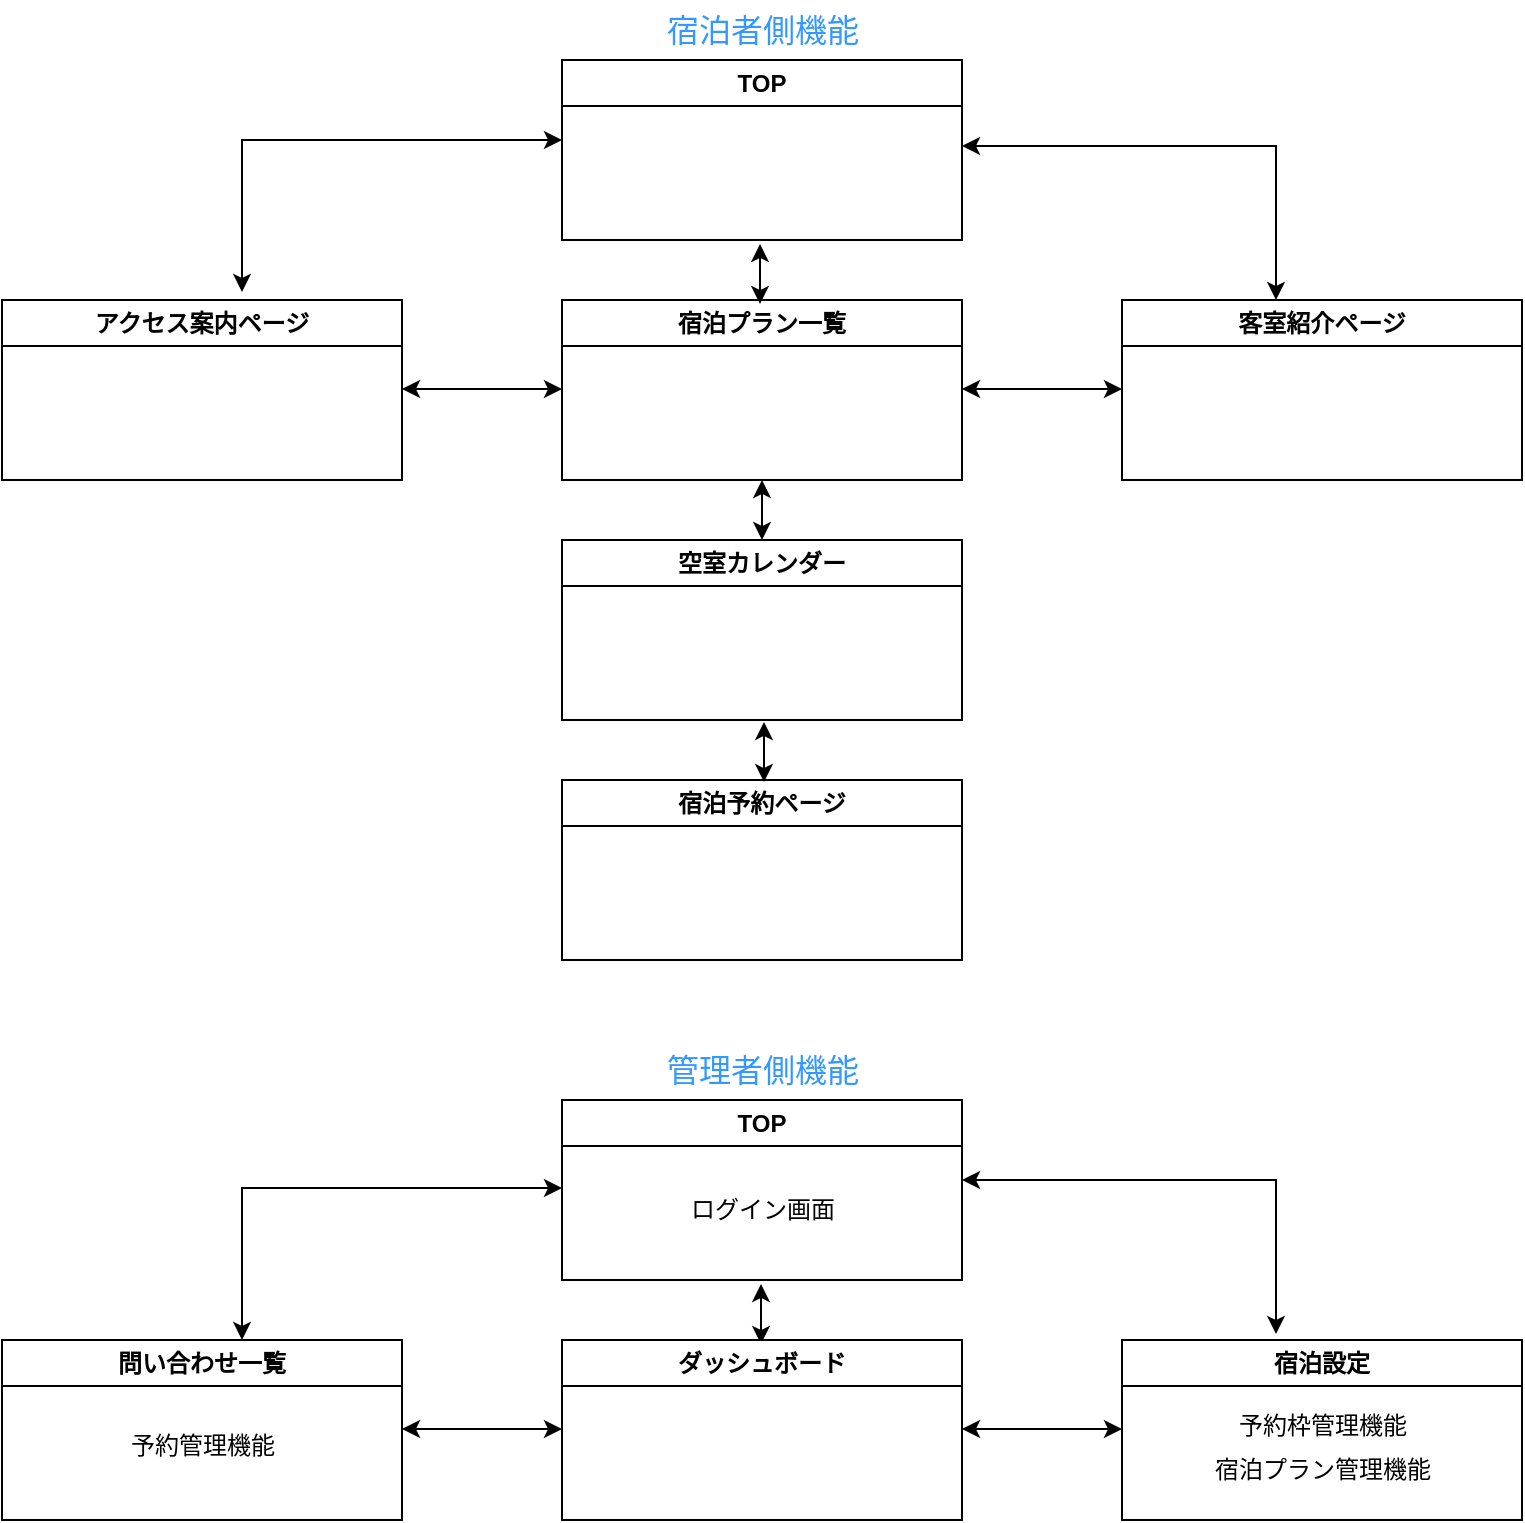 <mxfile version="24.7.2" type="device">
  <diagram id="R2lEEEUBdFMjLlhIrx00" name="Page-1">
    <mxGraphModel dx="914" dy="617" grid="1" gridSize="10" guides="1" tooltips="1" connect="1" arrows="1" fold="1" page="1" pageScale="1" pageWidth="850" pageHeight="1100" math="0" shadow="0" extFonts="Permanent Marker^https://fonts.googleapis.com/css?family=Permanent+Marker">
      <root>
        <mxCell id="0" />
        <mxCell id="1" parent="0" />
        <mxCell id="dzikB0RPCeivPOqd4FYt-2" value="TOP" style="swimlane;whiteSpace=wrap;html=1;" vertex="1" parent="1">
          <mxGeometry x="320" y="40" width="200" height="90" as="geometry" />
        </mxCell>
        <mxCell id="dzikB0RPCeivPOqd4FYt-3" value="アクセス案内ページ" style="swimlane;whiteSpace=wrap;html=1;" vertex="1" parent="1">
          <mxGeometry x="40" y="160" width="200" height="90" as="geometry" />
        </mxCell>
        <mxCell id="dzikB0RPCeivPOqd4FYt-5" value="客室紹介ページ" style="swimlane;whiteSpace=wrap;html=1;" vertex="1" parent="1">
          <mxGeometry x="600" y="160" width="200" height="90" as="geometry" />
        </mxCell>
        <mxCell id="dzikB0RPCeivPOqd4FYt-7" value="宿泊プラン一覧" style="swimlane;whiteSpace=wrap;html=1;" vertex="1" parent="1">
          <mxGeometry x="320" y="160" width="200" height="90" as="geometry" />
        </mxCell>
        <mxCell id="dzikB0RPCeivPOqd4FYt-8" value="空室カレンダー" style="swimlane;whiteSpace=wrap;html=1;" vertex="1" parent="1">
          <mxGeometry x="320" y="280" width="200" height="90" as="geometry">
            <mxRectangle x="330" y="320" width="120" height="30" as="alternateBounds" />
          </mxGeometry>
        </mxCell>
        <mxCell id="dzikB0RPCeivPOqd4FYt-9" value="宿泊予約ページ" style="swimlane;whiteSpace=wrap;html=1;" vertex="1" parent="1">
          <mxGeometry x="320" y="400" width="200" height="90" as="geometry" />
        </mxCell>
        <mxCell id="dzikB0RPCeivPOqd4FYt-12" value="" style="endArrow=classic;startArrow=classic;html=1;rounded=0;" edge="1" parent="1">
          <mxGeometry width="50" height="50" relative="1" as="geometry">
            <mxPoint x="240" y="204.5" as="sourcePoint" />
            <mxPoint x="320" y="204.5" as="targetPoint" />
          </mxGeometry>
        </mxCell>
        <mxCell id="dzikB0RPCeivPOqd4FYt-13" value="" style="endArrow=classic;startArrow=classic;html=1;rounded=0;" edge="1" parent="1">
          <mxGeometry width="50" height="50" relative="1" as="geometry">
            <mxPoint x="520" y="204.5" as="sourcePoint" />
            <mxPoint x="600" y="204.5" as="targetPoint" />
            <Array as="points">
              <mxPoint x="560" y="204.5" />
            </Array>
          </mxGeometry>
        </mxCell>
        <mxCell id="dzikB0RPCeivPOqd4FYt-15" value="" style="endArrow=classic;startArrow=classic;html=1;rounded=0;" edge="1" parent="1">
          <mxGeometry width="50" height="50" relative="1" as="geometry">
            <mxPoint x="419" y="162" as="sourcePoint" />
            <mxPoint x="419" y="132" as="targetPoint" />
          </mxGeometry>
        </mxCell>
        <mxCell id="dzikB0RPCeivPOqd4FYt-16" value="" style="endArrow=classic;startArrow=classic;html=1;rounded=0;" edge="1" parent="1">
          <mxGeometry width="50" height="50" relative="1" as="geometry">
            <mxPoint x="420" y="280" as="sourcePoint" />
            <mxPoint x="420" y="250" as="targetPoint" />
          </mxGeometry>
        </mxCell>
        <mxCell id="dzikB0RPCeivPOqd4FYt-17" value="" style="endArrow=classic;startArrow=classic;html=1;rounded=0;" edge="1" parent="1">
          <mxGeometry width="50" height="50" relative="1" as="geometry">
            <mxPoint x="421" y="401" as="sourcePoint" />
            <mxPoint x="421" y="371" as="targetPoint" />
          </mxGeometry>
        </mxCell>
        <mxCell id="dzikB0RPCeivPOqd4FYt-18" value="" style="endArrow=classic;startArrow=classic;html=1;rounded=0;" edge="1" parent="1">
          <mxGeometry width="50" height="50" relative="1" as="geometry">
            <mxPoint x="320" y="80" as="sourcePoint" />
            <mxPoint x="160" y="156" as="targetPoint" />
            <Array as="points">
              <mxPoint x="160" y="80" />
            </Array>
          </mxGeometry>
        </mxCell>
        <mxCell id="dzikB0RPCeivPOqd4FYt-19" value="" style="endArrow=classic;startArrow=classic;html=1;rounded=0;entryX=0.435;entryY=-0.033;entryDx=0;entryDy=0;entryPerimeter=0;" edge="1" parent="1">
          <mxGeometry width="50" height="50" relative="1" as="geometry">
            <mxPoint x="520" y="83" as="sourcePoint" />
            <mxPoint x="677" y="160.0" as="targetPoint" />
            <Array as="points">
              <mxPoint x="677" y="82.97" />
            </Array>
          </mxGeometry>
        </mxCell>
        <mxCell id="dzikB0RPCeivPOqd4FYt-20" value="&lt;font color=&quot;#3399ff&quot; style=&quot;font-size: 16px;&quot;&gt;宿泊者側機能&lt;/font&gt;" style="text;html=1;align=center;verticalAlign=middle;resizable=0;points=[];autosize=1;" vertex="1" parent="1">
          <mxGeometry x="360" y="10" width="120" height="30" as="geometry" />
        </mxCell>
        <mxCell id="dzikB0RPCeivPOqd4FYt-21" value="&lt;font color=&quot;#3399ff&quot; style=&quot;font-size: 16px;&quot;&gt;管理者側機能&lt;/font&gt;" style="text;html=1;align=center;verticalAlign=middle;resizable=0;points=[];autosize=1;strokeColor=none;fillColor=none;" vertex="1" parent="1">
          <mxGeometry x="360" y="530" width="120" height="30" as="geometry" />
        </mxCell>
        <mxCell id="dzikB0RPCeivPOqd4FYt-22" value="TOP" style="swimlane;whiteSpace=wrap;html=1;" vertex="1" parent="1">
          <mxGeometry x="320" y="560" width="200" height="90" as="geometry" />
        </mxCell>
        <mxCell id="dzikB0RPCeivPOqd4FYt-23" value="ログイン画面" style="text;html=1;align=center;verticalAlign=middle;resizable=0;points=[];autosize=1;strokeColor=none;fillColor=none;" vertex="1" parent="dzikB0RPCeivPOqd4FYt-22">
          <mxGeometry x="55" y="40" width="90" height="30" as="geometry" />
        </mxCell>
        <mxCell id="dzikB0RPCeivPOqd4FYt-26" value="" style="endArrow=classic;startArrow=classic;html=1;rounded=0;" edge="1" parent="1">
          <mxGeometry width="50" height="50" relative="1" as="geometry">
            <mxPoint x="419.5" y="682" as="sourcePoint" />
            <mxPoint x="419.5" y="652" as="targetPoint" />
          </mxGeometry>
        </mxCell>
        <mxCell id="dzikB0RPCeivPOqd4FYt-27" value="ダッシュボード" style="swimlane;whiteSpace=wrap;html=1;" vertex="1" parent="1">
          <mxGeometry x="320" y="680" width="200" height="90" as="geometry" />
        </mxCell>
        <mxCell id="dzikB0RPCeivPOqd4FYt-29" value="問い合わせ一覧" style="swimlane;whiteSpace=wrap;html=1;" vertex="1" parent="1">
          <mxGeometry x="40" y="680" width="200" height="90" as="geometry" />
        </mxCell>
        <mxCell id="dzikB0RPCeivPOqd4FYt-31" value="予約管理機能" style="text;html=1;align=center;verticalAlign=middle;resizable=0;points=[];autosize=1;strokeColor=none;fillColor=none;" vertex="1" parent="dzikB0RPCeivPOqd4FYt-29">
          <mxGeometry x="50" y="38" width="100" height="30" as="geometry" />
        </mxCell>
        <mxCell id="dzikB0RPCeivPOqd4FYt-32" value="宿泊設定" style="swimlane;whiteSpace=wrap;html=1;startSize=23;" vertex="1" parent="1">
          <mxGeometry x="600" y="680" width="200" height="90" as="geometry" />
        </mxCell>
        <mxCell id="dzikB0RPCeivPOqd4FYt-39" value="宿泊プラン管理機能" style="text;html=1;align=center;verticalAlign=middle;resizable=0;points=[];autosize=1;strokeColor=none;fillColor=none;" vertex="1" parent="dzikB0RPCeivPOqd4FYt-32">
          <mxGeometry x="35" y="50" width="130" height="30" as="geometry" />
        </mxCell>
        <mxCell id="dzikB0RPCeivPOqd4FYt-36" value="予約枠管理機能" style="text;html=1;align=center;verticalAlign=middle;resizable=0;points=[];autosize=1;strokeColor=none;fillColor=none;" vertex="1" parent="dzikB0RPCeivPOqd4FYt-32">
          <mxGeometry x="45" y="28" width="110" height="30" as="geometry" />
        </mxCell>
        <mxCell id="dzikB0RPCeivPOqd4FYt-41" value="" style="endArrow=classic;startArrow=classic;html=1;rounded=0;" edge="1" parent="1">
          <mxGeometry width="50" height="50" relative="1" as="geometry">
            <mxPoint x="240" y="724.5" as="sourcePoint" />
            <mxPoint x="320" y="724.5" as="targetPoint" />
          </mxGeometry>
        </mxCell>
        <mxCell id="dzikB0RPCeivPOqd4FYt-42" value="" style="endArrow=classic;startArrow=classic;html=1;rounded=0;" edge="1" parent="1">
          <mxGeometry width="50" height="50" relative="1" as="geometry">
            <mxPoint x="520" y="724.5" as="sourcePoint" />
            <mxPoint x="600" y="724.5" as="targetPoint" />
          </mxGeometry>
        </mxCell>
        <mxCell id="dzikB0RPCeivPOqd4FYt-43" value="" style="endArrow=classic;startArrow=classic;html=1;rounded=0;entryX=0.435;entryY=-0.033;entryDx=0;entryDy=0;entryPerimeter=0;" edge="1" parent="1">
          <mxGeometry width="50" height="50" relative="1" as="geometry">
            <mxPoint x="520" y="600" as="sourcePoint" />
            <mxPoint x="677" y="677" as="targetPoint" />
            <Array as="points">
              <mxPoint x="677" y="600" />
            </Array>
          </mxGeometry>
        </mxCell>
        <mxCell id="dzikB0RPCeivPOqd4FYt-44" value="" style="endArrow=classic;startArrow=classic;html=1;rounded=0;" edge="1" parent="1">
          <mxGeometry width="50" height="50" relative="1" as="geometry">
            <mxPoint x="320" y="604" as="sourcePoint" />
            <mxPoint x="160" y="680" as="targetPoint" />
            <Array as="points">
              <mxPoint x="160" y="604" />
            </Array>
          </mxGeometry>
        </mxCell>
      </root>
    </mxGraphModel>
  </diagram>
</mxfile>
